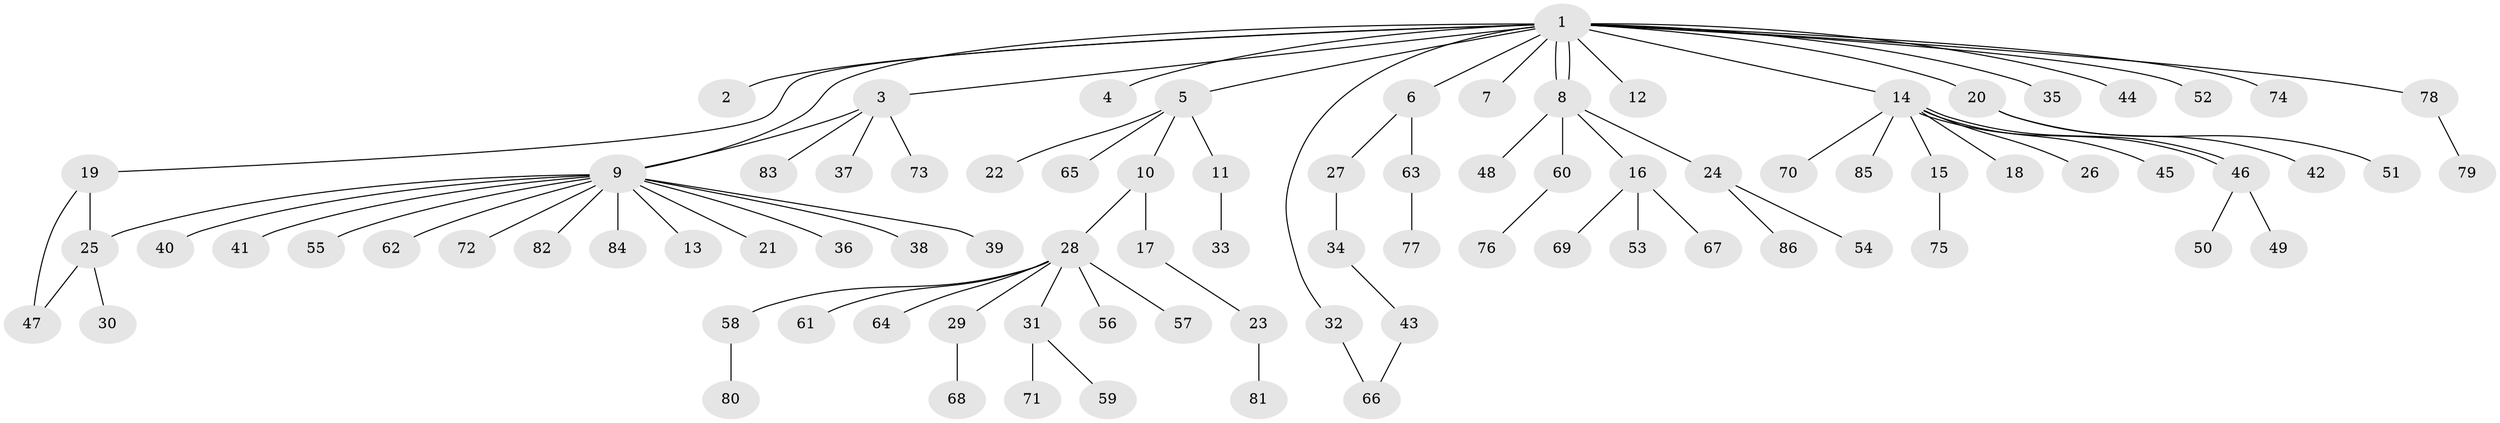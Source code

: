 // coarse degree distribution, {20: 0.015384615384615385, 1: 0.676923076923077, 4: 0.03076923076923077, 6: 0.015384615384615385, 14: 0.015384615384615385, 3: 0.046153846153846156, 2: 0.16923076923076924, 8: 0.015384615384615385, 7: 0.015384615384615385}
// Generated by graph-tools (version 1.1) at 2025/51/02/27/25 19:51:56]
// undirected, 86 vertices, 91 edges
graph export_dot {
graph [start="1"]
  node [color=gray90,style=filled];
  1;
  2;
  3;
  4;
  5;
  6;
  7;
  8;
  9;
  10;
  11;
  12;
  13;
  14;
  15;
  16;
  17;
  18;
  19;
  20;
  21;
  22;
  23;
  24;
  25;
  26;
  27;
  28;
  29;
  30;
  31;
  32;
  33;
  34;
  35;
  36;
  37;
  38;
  39;
  40;
  41;
  42;
  43;
  44;
  45;
  46;
  47;
  48;
  49;
  50;
  51;
  52;
  53;
  54;
  55;
  56;
  57;
  58;
  59;
  60;
  61;
  62;
  63;
  64;
  65;
  66;
  67;
  68;
  69;
  70;
  71;
  72;
  73;
  74;
  75;
  76;
  77;
  78;
  79;
  80;
  81;
  82;
  83;
  84;
  85;
  86;
  1 -- 2;
  1 -- 3;
  1 -- 4;
  1 -- 5;
  1 -- 6;
  1 -- 7;
  1 -- 8;
  1 -- 8;
  1 -- 9;
  1 -- 12;
  1 -- 14;
  1 -- 19;
  1 -- 20;
  1 -- 32;
  1 -- 35;
  1 -- 44;
  1 -- 52;
  1 -- 74;
  1 -- 78;
  3 -- 9;
  3 -- 37;
  3 -- 73;
  3 -- 83;
  5 -- 10;
  5 -- 11;
  5 -- 22;
  5 -- 65;
  6 -- 27;
  6 -- 63;
  8 -- 16;
  8 -- 24;
  8 -- 48;
  8 -- 60;
  9 -- 13;
  9 -- 21;
  9 -- 25;
  9 -- 36;
  9 -- 38;
  9 -- 39;
  9 -- 40;
  9 -- 41;
  9 -- 55;
  9 -- 62;
  9 -- 72;
  9 -- 82;
  9 -- 84;
  10 -- 17;
  10 -- 28;
  11 -- 33;
  14 -- 15;
  14 -- 18;
  14 -- 26;
  14 -- 45;
  14 -- 46;
  14 -- 46;
  14 -- 70;
  14 -- 85;
  15 -- 75;
  16 -- 53;
  16 -- 67;
  16 -- 69;
  17 -- 23;
  19 -- 25;
  19 -- 47;
  20 -- 42;
  20 -- 51;
  23 -- 81;
  24 -- 54;
  24 -- 86;
  25 -- 30;
  25 -- 47;
  27 -- 34;
  28 -- 29;
  28 -- 31;
  28 -- 56;
  28 -- 57;
  28 -- 58;
  28 -- 61;
  28 -- 64;
  29 -- 68;
  31 -- 59;
  31 -- 71;
  32 -- 66;
  34 -- 43;
  43 -- 66;
  46 -- 49;
  46 -- 50;
  58 -- 80;
  60 -- 76;
  63 -- 77;
  78 -- 79;
}
